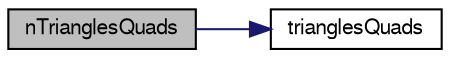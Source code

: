 digraph "nTrianglesQuads"
{
  bgcolor="transparent";
  edge [fontname="FreeSans",fontsize="10",labelfontname="FreeSans",labelfontsize="10"];
  node [fontname="FreeSans",fontsize="10",shape=record];
  rankdir="LR";
  Node742 [label="nTrianglesQuads",height=0.2,width=0.4,color="black", fillcolor="grey75", style="filled", fontcolor="black"];
  Node742 -> Node743 [color="midnightblue",fontsize="10",style="solid",fontname="FreeSans"];
  Node743 [label="trianglesQuads",height=0.2,width=0.4,color="black",URL="$a27218.html#aa2418cf4b01f475e56a8ee6d5c1c6197",tooltip="Split into triangles and quads. "];
}
